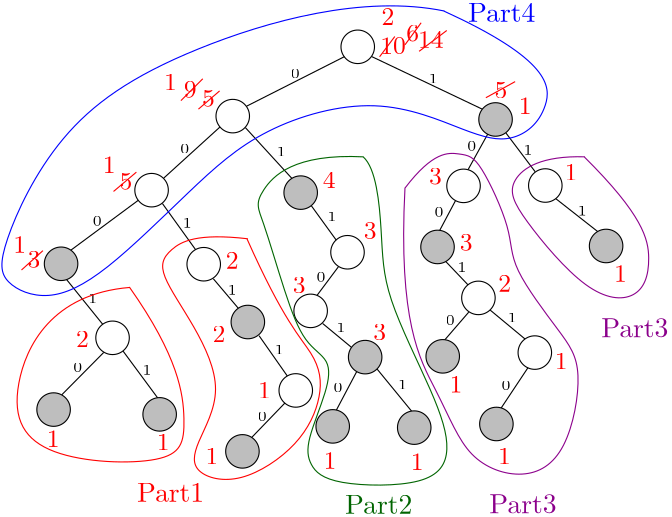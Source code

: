 <?xml version="1.0"?>
<!DOCTYPE ipe SYSTEM "ipe.dtd">
<ipe version="70218" creator="Ipe 7.2.28">
<info created="D:20241101192823" modified="D:20241101194049"/>
<ipestyle name="basic">
<symbol name="arrow/arc(spx)">
<path stroke="sym-stroke" fill="sym-stroke" pen="sym-pen">
0 0 m
-1 0.333 l
-1 -0.333 l
h
</path>
</symbol>
<symbol name="arrow/farc(spx)">
<path stroke="sym-stroke" fill="white" pen="sym-pen">
0 0 m
-1 0.333 l
-1 -0.333 l
h
</path>
</symbol>
<symbol name="arrow/ptarc(spx)">
<path stroke="sym-stroke" fill="sym-stroke" pen="sym-pen">
0 0 m
-1 0.333 l
-0.8 0 l
-1 -0.333 l
h
</path>
</symbol>
<symbol name="arrow/fptarc(spx)">
<path stroke="sym-stroke" fill="white" pen="sym-pen">
0 0 m
-1 0.333 l
-0.8 0 l
-1 -0.333 l
h
</path>
</symbol>
<symbol name="mark/circle(sx)" transformations="translations">
<path fill="sym-stroke">
0.6 0 0 0.6 0 0 e
0.4 0 0 0.4 0 0 e
</path>
</symbol>
<symbol name="mark/disk(sx)" transformations="translations">
<path fill="sym-stroke">
0.6 0 0 0.6 0 0 e
</path>
</symbol>
<symbol name="mark/fdisk(sfx)" transformations="translations">
<group>
<path fill="sym-fill">
0.5 0 0 0.5 0 0 e
</path>
<path fill="sym-stroke" fillrule="eofill">
0.6 0 0 0.6 0 0 e
0.4 0 0 0.4 0 0 e
</path>
</group>
</symbol>
<symbol name="mark/box(sx)" transformations="translations">
<path fill="sym-stroke" fillrule="eofill">
-0.6 -0.6 m
0.6 -0.6 l
0.6 0.6 l
-0.6 0.6 l
h
-0.4 -0.4 m
0.4 -0.4 l
0.4 0.4 l
-0.4 0.4 l
h
</path>
</symbol>
<symbol name="mark/square(sx)" transformations="translations">
<path fill="sym-stroke">
-0.6 -0.6 m
0.6 -0.6 l
0.6 0.6 l
-0.6 0.6 l
h
</path>
</symbol>
<symbol name="mark/fsquare(sfx)" transformations="translations">
<group>
<path fill="sym-fill">
-0.5 -0.5 m
0.5 -0.5 l
0.5 0.5 l
-0.5 0.5 l
h
</path>
<path fill="sym-stroke" fillrule="eofill">
-0.6 -0.6 m
0.6 -0.6 l
0.6 0.6 l
-0.6 0.6 l
h
-0.4 -0.4 m
0.4 -0.4 l
0.4 0.4 l
-0.4 0.4 l
h
</path>
</group>
</symbol>
<symbol name="mark/cross(sx)" transformations="translations">
<group>
<path fill="sym-stroke">
-0.43 -0.57 m
0.57 0.43 l
0.43 0.57 l
-0.57 -0.43 l
h
</path>
<path fill="sym-stroke">
-0.43 0.57 m
0.57 -0.43 l
0.43 -0.57 l
-0.57 0.43 l
h
</path>
</group>
</symbol>
<symbol name="arrow/fnormal(spx)">
<path stroke="sym-stroke" fill="white" pen="sym-pen">
0 0 m
-1 0.333 l
-1 -0.333 l
h
</path>
</symbol>
<symbol name="arrow/pointed(spx)">
<path stroke="sym-stroke" fill="sym-stroke" pen="sym-pen">
0 0 m
-1 0.333 l
-0.8 0 l
-1 -0.333 l
h
</path>
</symbol>
<symbol name="arrow/fpointed(spx)">
<path stroke="sym-stroke" fill="white" pen="sym-pen">
0 0 m
-1 0.333 l
-0.8 0 l
-1 -0.333 l
h
</path>
</symbol>
<symbol name="arrow/linear(spx)">
<path stroke="sym-stroke" pen="sym-pen">
-1 0.333 m
0 0 l
-1 -0.333 l
</path>
</symbol>
<symbol name="arrow/fdouble(spx)">
<path stroke="sym-stroke" fill="white" pen="sym-pen">
0 0 m
-1 0.333 l
-1 -0.333 l
h
-1 0 m
-2 0.333 l
-2 -0.333 l
h
</path>
</symbol>
<symbol name="arrow/double(spx)">
<path stroke="sym-stroke" fill="sym-stroke" pen="sym-pen">
0 0 m
-1 0.333 l
-1 -0.333 l
h
-1 0 m
-2 0.333 l
-2 -0.333 l
h
</path>
</symbol>
<symbol name="arrow/mid-normal(spx)">
<path stroke="sym-stroke" fill="sym-stroke" pen="sym-pen">
0.5 0 m
-0.5 0.333 l
-0.5 -0.333 l
h
</path>
</symbol>
<symbol name="arrow/mid-fnormal(spx)">
<path stroke="sym-stroke" fill="white" pen="sym-pen">
0.5 0 m
-0.5 0.333 l
-0.5 -0.333 l
h
</path>
</symbol>
<symbol name="arrow/mid-pointed(spx)">
<path stroke="sym-stroke" fill="sym-stroke" pen="sym-pen">
0.5 0 m
-0.5 0.333 l
-0.3 0 l
-0.5 -0.333 l
h
</path>
</symbol>
<symbol name="arrow/mid-fpointed(spx)">
<path stroke="sym-stroke" fill="white" pen="sym-pen">
0.5 0 m
-0.5 0.333 l
-0.3 0 l
-0.5 -0.333 l
h
</path>
</symbol>
<symbol name="arrow/mid-double(spx)">
<path stroke="sym-stroke" fill="sym-stroke" pen="sym-pen">
1 0 m
0 0.333 l
0 -0.333 l
h
0 0 m
-1 0.333 l
-1 -0.333 l
h
</path>
</symbol>
<symbol name="arrow/mid-fdouble(spx)">
<path stroke="sym-stroke" fill="white" pen="sym-pen">
1 0 m
0 0.333 l
0 -0.333 l
h
0 0 m
-1 0.333 l
-1 -0.333 l
h
</path>
</symbol>
<anglesize name="22.5 deg" value="22.5"/>
<anglesize name="30 deg" value="30"/>
<anglesize name="45 deg" value="45"/>
<anglesize name="60 deg" value="60"/>
<anglesize name="90 deg" value="90"/>
<arrowsize name="large" value="10"/>
<arrowsize name="small" value="5"/>
<arrowsize name="tiny" value="3"/>
<color name="blue" value="0 0 1"/>
<color name="brown" value="0.647 0.165 0.165"/>
<color name="darkblue" value="0 0 0.545"/>
<color name="darkcyan" value="0 0.545 0.545"/>
<color name="darkgray" value="0.663"/>
<color name="darkgreen" value="0 0.392 0"/>
<color name="darkmagenta" value="0.545 0 0.545"/>
<color name="darkorange" value="1 0.549 0"/>
<color name="darkred" value="0.545 0 0"/>
<color name="gold" value="1 0.843 0"/>
<color name="gray" value="0.745"/>
<color name="green" value="0 1 0"/>
<color name="lightblue" value="0.678 0.847 0.902"/>
<color name="lightcyan" value="0.878 1 1"/>
<color name="lightgray" value="0.827"/>
<color name="lightgreen" value="0.565 0.933 0.565"/>
<color name="lightyellow" value="1 1 0.878"/>
<color name="navy" value="0 0 0.502"/>
<color name="orange" value="1 0.647 0"/>
<color name="pink" value="1 0.753 0.796"/>
<color name="purple" value="0.627 0.125 0.941"/>
<color name="red" value="1 0 0"/>
<color name="seagreen" value="0.18 0.545 0.341"/>
<color name="turquoise" value="0.251 0.878 0.816"/>
<color name="violet" value="0.933 0.51 0.933"/>
<color name="yellow" value="1 1 0"/>
<dashstyle name="dash dot dotted" value="[4 2 1 2 1 2] 0"/>
<dashstyle name="dash dotted" value="[4 2 1 2] 0"/>
<dashstyle name="dashed" value="[4] 0"/>
<dashstyle name="dotted" value="[1 3] 0"/>
<gridsize name="10 pts (~3.5 mm)" value="10"/>
<gridsize name="14 pts (~5 mm)" value="14"/>
<gridsize name="16 pts (~6 mm)" value="16"/>
<gridsize name="20 pts (~7 mm)" value="20"/>
<gridsize name="28 pts (~10 mm)" value="28"/>
<gridsize name="32 pts (~12 mm)" value="32"/>
<gridsize name="4 pts" value="4"/>
<gridsize name="56 pts (~20 mm)" value="56"/>
<gridsize name="8 pts (~3 mm)" value="8"/>
<opacity name="10%" value="0.1"/>
<opacity name="30%" value="0.3"/>
<opacity name="50%" value="0.5"/>
<opacity name="75%" value="0.75"/>
<pen name="fat" value="1.2"/>
<pen name="heavier" value="0.8"/>
<pen name="ultrafat" value="2"/>
<symbolsize name="large" value="5"/>
<symbolsize name="small" value="2"/>
<symbolsize name="tiny" value="1.1"/>
<textsize name="Huge" value="\Huge"/>
<textsize name="LARGE" value="\LARGE"/>
<textsize name="Large" value="\Large"/>
<textsize name="footnote" value="\footnotesize"/>
<textsize name="huge" value="\huge"/>
<textsize name="large" value="\large"/>
<textsize name="script" value="\scriptsize"/>
<textsize name="small" value="\small"/>
<textsize name="tiny" value="\tiny"/>
<textstyle name="center" begin="\begin{center}" end="\end{center}"/>
<textstyle name="item" begin="\begin{itemize}\item{}" end="\end{itemize}"/>
<textstyle name="itemize" begin="\begin{itemize}" end="\end{itemize}"/>
<tiling name="falling" angle="-60" step="4" width="1"/>
<tiling name="rising" angle="30" step="4" width="1"/>
</ipestyle>
<page>
<layer name="alpha"/>
<view layers="alpha" active="alpha"/>
<path layer="alpha" matrix="1 0 0 1 108.552 89.497" stroke="black">
6.03211 0 0 6.03211 237.647 676.186 e
</path>
<path matrix="1 0 0 1 63.553 64.545" stroke="black">
6.03211 0 0 6.03211 237.647 676.186 e
</path>
<path matrix="1 0 0 1 34.3354 37.886" stroke="black">
6.03211 0 0 6.03211 237.647 676.186 e
</path>
<path matrix="1 0 0 1 53.1029 11.228" stroke="black">
6.03211 0 0 6.03211 237.647 676.186 e
</path>
<path matrix="1 0 0 1 65.812 197.647" stroke="black">
275.585 564.493 m
240.396 546.675 l
</path>
<path matrix="1 0 0 1 65.812 197.647" stroke="black">
285.467 564.493 m
325.297 545.551 l
</path>
<path matrix="1 0 0 1 65.812 197.647" stroke="black">
230.776 539.159 m
210.545 520.776 l
</path>
<path matrix="1 0 0 1 65.812 197.647" stroke="black">
239.919 538.964 m
256.746 520.581 l
</path>
<path matrix="1 0 0 1 65.812 197.647" stroke="black">
201.402 512.8 m
177.086 494.806 l
</path>
<path matrix="1 0 0 1 65.812 197.647" stroke="black">
210.059 511.633 m
222.022 495.001 l
</path>
<path matrix="1 0 0 1 20.2863 -15.266" stroke="black">
6.03211 0 0 6.03211 237.647 676.186 e
</path>
<path matrix="1 0 0 1 65.812 197.647" stroke="black">
175.403 484.455 m
188.58 468.134 l
</path>
<path matrix="1 0 0 1 65.812 197.647" stroke="black">
188.955 458.027 m
173.756 442.679 l
</path>
<path matrix="1 0 0 1 65.812 197.647" stroke="black">
195.917 458.476 m
208.42 441.556 l
</path>
<path matrix="1 0 0 1 86.2398 -34.207" stroke="black">
6.03211 0 0 6.03211 237.647 676.186 e
</path>
<path matrix="1 0 0 1 65.812 197.647" stroke="black">
228.387 484.552 m
237.446 473.846 l
</path>
<path matrix="1 0 0 1 65.812 197.647" stroke="black">
244.858 464.038 m
255.04 449.514 l
</path>
<path matrix="1 0 0 1 65.812 197.647" stroke="black">
254.217 439.856 m
242.163 427.353 l
</path>
<path matrix="1 0 0 1 104.869 15.535" stroke="black">
6.03211 0 0 6.03211 237.647 676.186 e
</path>
<path matrix="1 0 0 1 65.812 197.647" stroke="black">
263.689 510.805 m
272.661 498.422 l
</path>
<path matrix="1 0 0 1 91.6014 -5.567" stroke="black">
6.03211 0 0 6.03211 237.647 676.186 e
</path>
<path matrix="1 0 0 1 65.812 197.647" stroke="black">
273.472 488.921 m
265.754 478.585 l
</path>
<path matrix="1 0 0 1 65.812 197.647" stroke="black">
267.726 468.448 m
278.1 459.861 l
</path>
<path matrix="1 0 0 1 65.812 197.647" stroke="black">
280.045 451.171 m
272.548 436.976 l
</path>
<path matrix="1 0 0 1 65.812 197.647" stroke="black">
287.364 452.013 m
299.829 436.798 l
</path>
<path matrix="1 0 0 1 146.637 39.436" stroke="black">
6.03211 0 0 6.03211 237.647 676.186 e
</path>
<path matrix="1 0 0 1 176.079 39.562" stroke="black">
6.03211 0 0 6.03211 237.647 676.186 e
</path>
<path matrix="1 0 0 1 65.812 197.647" stroke="black">
333.761 536.981 m
344.249 523.081 l
</path>
<path matrix="1 0 0 1 65.812 197.647" stroke="black">
351.704 513.351 m
366.994 501.347 l
</path>
<path matrix="1 0 0 1 65.812 197.647" stroke="black">
327.317 536.854 m
320.114 523.839 l
</path>
<path matrix="1 0 0 1 65.812 197.647" stroke="black">
315.544 512.59 m
309.777 501.722 l
</path>
<path matrix="1 0 0 1 151.997 -0.893" stroke="black">
6.03211 0 0 6.03211 237.647 676.186 e
</path>
<path matrix="1 0 0 1 65.812 197.647" stroke="black">
311.913 490.912 m
320.096 482.325 l
</path>
<path matrix="1 0 0 1 172.3 -20.581" stroke="black">
6.03211 0 0 6.03211 237.647 676.186 e
</path>
<path matrix="1 0 0 1 65.812 197.647" stroke="black">
320.341 472.513 m
311.668 462.475 l
</path>
<path matrix="1 0 0 1 65.812 197.647" stroke="black">
328.073 473.249 m
340.582 462.869 l
</path>
<path matrix="1 0 0 1 65.812 197.647" stroke="black">
341.683 452.54 m
331.924 437.857 l
</path>
<text matrix="1 0 0 1 107.972 74.724" transformations="translations" pos="214.032 679.669" stroke="black" type="label" width="3.39" height="3.21" depth="0" valign="baseline" size="tiny">0</text>
<text matrix="1 0 0 1 68.1693 47.61" transformations="translations" pos="214.032 679.669" stroke="black" type="label" width="3.39" height="3.21" depth="0" valign="baseline" size="tiny">0</text>
<text matrix="1 0 0 1 36.6556 21.64" transformations="translations" pos="214.032 679.669" stroke="black" type="label" width="3.39" height="3.21" depth="0" valign="baseline" size="tiny">0</text>
<text matrix="1 0 0 1 29.6629 -31.068" transformations="translations" pos="214.032 679.669" stroke="black" type="label" width="3.39" height="3.21" depth="0" valign="baseline" size="tiny">0</text>
<text matrix="1 0 0 1 117.267 1.466" transformations="translations" pos="214.032 679.669" stroke="black" type="label" width="3.39" height="3.21" depth="0" valign="baseline" size="tiny">0</text>
<text matrix="1 0 0 1 96.088 -48.71" transformations="translations" pos="214.032 679.669" stroke="black" type="label" width="3.39" height="3.21" depth="0" valign="baseline" size="tiny">0</text>
<text matrix="1 0 0 1 123.322 -38.303" transformations="translations" pos="214.032 679.669" stroke="black" type="label" width="3.39" height="3.21" depth="0" valign="baseline" size="tiny">0</text>
<text matrix="1 0 0 1 163.803 -14.099" transformations="translations" pos="214.032 679.669" stroke="black" type="label" width="3.39" height="3.21" depth="0" valign="baseline" size="tiny">0</text>
<text matrix="1 0 0 1 159.699 24.807" transformations="translations" pos="214.032 679.669" stroke="black" type="label" width="3.39" height="3.21" depth="0" valign="baseline" size="tiny">0</text>
<text matrix="1 0 0 1 171.518 48.611" transformations="translations" pos="214.032 679.669" stroke="black" type="label" width="3.39" height="3.21" depth="0" valign="baseline" size="tiny">0</text>
<text matrix="1 0 0 1 183.833 -37.525" transformations="translations" pos="214.032 679.669" stroke="black" type="label" width="3.39" height="3.21" depth="0" valign="baseline" size="tiny">0</text>
<text matrix="1 0 0 1 206.963 87.377" transformations="translations" pos="164.723 665.142" stroke="black" type="label" width="3.39" height="3.21" depth="0" valign="baseline" size="tiny">1</text>
<text matrix="1 0 0 1 241.072 61.709" transformations="translations" pos="164.723 665.142" stroke="black" type="label" width="3.39" height="3.21" depth="0" valign="baseline" size="tiny">1</text>
<text matrix="1 0 0 1 260.615 39.794" transformations="translations" pos="164.723 665.142" stroke="black" type="label" width="3.39" height="3.21" depth="0" valign="baseline" size="tiny">1</text>
<text matrix="1 0 0 1 217.341 19.506" transformations="translations" pos="164.723 665.142" stroke="black" type="label" width="3.39" height="3.21" depth="0" valign="baseline" size="tiny">1</text>
<text matrix="1 0 0 1 235.411 1.31" transformations="translations" pos="164.723 665.142" stroke="black" type="label" width="3.39" height="3.21" depth="0" valign="baseline" size="tiny">1</text>
<text matrix="1 0 0 1 173.747 -2.228" transformations="translations" pos="164.723 665.142" stroke="black" type="label" width="3.39" height="3.21" depth="0" valign="baseline" size="tiny">1</text>
<text matrix="1 0 0 1 195.86 -22.825" transformations="translations" pos="164.723 665.142" stroke="black" type="label" width="3.39" height="3.21" depth="0" valign="baseline" size="tiny">1</text>
<text matrix="1 0 0 1 170.461 37.701" transformations="translations" pos="164.723 665.142" stroke="black" type="label" width="3.39" height="3.21" depth="0" valign="baseline" size="tiny">1</text>
<text matrix="1 0 0 1 152.266 61.078" transformations="translations" pos="164.723 665.142" stroke="black" type="label" width="3.39" height="3.21" depth="0" valign="baseline" size="tiny">1</text>
<text matrix="1 0 0 1 84.3632 8.192" transformations="translations" pos="164.723 665.142" stroke="black" type="label" width="3.39" height="3.21" depth="0" valign="baseline" size="tiny">1</text>
<text matrix="1 0 0 1 103.913 -17.486" transformations="translations" pos="164.723 665.142" stroke="black" type="label" width="3.39" height="3.21" depth="0" valign="baseline" size="tiny">1</text>
<text matrix="1 0 0 1 118.406 35.426" transformations="translations" pos="164.723 665.142" stroke="black" type="label" width="3.39" height="3.21" depth="0" valign="baseline" size="tiny">1</text>
<text matrix="1 0 0 1 134.552 11.305" transformations="translations" pos="164.723 665.142" stroke="black" type="label" width="3.39" height="3.21" depth="0" valign="baseline" size="tiny">1</text>
<text matrix="1 0 0 1 151.476 -10.191" transformations="translations" pos="164.723 665.142" stroke="black" type="label" width="3.39" height="3.21" depth="0" valign="baseline" size="tiny">1</text>
<path matrix="1 0 0 1 -0.9403 -41.098" stroke="black" fill="gray">
6.03211 0 0 6.03211 237.647 676.186 e
</path>
<path matrix="1 0 0 1 37.2426 -42.82" stroke="black" fill="gray">
6.03211 0 0 6.03211 237.647 676.186 e
</path>
<path matrix="1 0 0 1 1.755 11.385" stroke="black" fill="gray">
6.03211 0 0 6.03211 237.647 676.186 e
</path>
<path matrix="1 0 0 1 67.0423 -56.146" stroke="black" fill="gray">
6.03211 0 0 6.03211 237.647 676.186 e
</path>
<path matrix="1 0 0 1 68.9888 -9.578" stroke="black" fill="gray">
6.03211 0 0 6.03211 237.647 676.186 e
</path>
<path matrix="1 0 0 1 99.5426 -47.148" stroke="black" fill="gray">
6.03211 0 0 6.03211 237.647 676.186 e
</path>
<path matrix="1 0 0 1 128.891 -47.597" stroke="black" fill="gray">
6.03211 0 0 6.03211 237.647 676.186 e
</path>
<path matrix="1 0 0 1 111.222 -22.217" stroke="black" fill="gray">
6.03211 0 0 6.03211 237.647 676.186 e
</path>
<path matrix="1 0 0 1 88.0128 37.004" stroke="black" fill="gray">
6.03211 0 0 6.03211 237.647 676.186 e
</path>
<path matrix="1 0 0 1 158.163 63.342" stroke="black" fill="gray">
6.03211 0 0 6.03211 237.647 676.186 e
</path>
<path matrix="1 0 0 1 137.275 17.448" stroke="black" fill="gray">
6.03211 0 0 6.03211 237.647 676.186 e
</path>
<path matrix="1 0 0 1 139.147 -21.933" stroke="black" fill="gray">
6.03211 0 0 6.03211 237.647 676.186 e
</path>
<path matrix="1 0 0 1 158.469 -46.284" stroke="black" fill="gray">
6.03211 0 0 6.03211 237.647 676.186 e
</path>
<path matrix="1 0 0 1 197.965 17.796" stroke="black" fill="gray">
6.03211 0 0 6.03211 237.647 676.186 e
</path>
<text matrix="1 0 0 1 20.2278 -58.01" transformations="translations" pos="214.032 679.669" stroke="red" type="label" width="4.608" height="5.778" depth="0" valign="baseline" size="small">1</text>
<text matrix="1 0 0 1 59.8044 -59.179" transformations="translations" pos="214.032 679.669" stroke="red" type="label" width="4.608" height="5.778" depth="0" valign="baseline" size="small">1</text>
<text matrix="1 0 0 1 30.784 -22.148" transformations="translations" pos="214.032 679.669" stroke="red" type="label" width="4.608" height="5.778" depth="0" valign="baseline" size="small">2</text>
<text matrix="1 0 0 1 13.2648 6.452" transformations="translations" pos="214.032 679.669" stroke="red" type="label" width="4.608" height="5.778" depth="0" valign="baseline" size="small">3</text>
<text matrix="1 0 0 1 46.3566 34.528" transformations="translations" pos="214.032 679.669" stroke="red" type="label" width="4.608" height="5.778" depth="0" valign="baseline" size="small">5</text>
<text matrix="1 0 0 1 40.3671 40.592" transformations="translations" pos="214.032 679.669" stroke="red" type="label" width="4.608" height="5.778" depth="0" valign="baseline" size="small">1</text>
<path matrix="1 0 0 1 65.812 197.647" stroke="red">
200.701 522.923 m
192.465 515.96 l
</path>
<text matrix="1 0 0 1 84.6892 6.078" transformations="translations" pos="214.032 679.669" stroke="red" type="label" width="4.608" height="5.778" depth="0" valign="baseline" size="small">2</text>
<text matrix="1 0 0 1 79.8976 -20.351" transformations="translations" pos="214.032 679.669" stroke="red" type="label" width="4.608" height="5.778" depth="0" valign="baseline" size="small">2</text>
<text matrix="1 0 0 1 96.2189 -40.565" transformations="translations" pos="214.032 679.669" stroke="red" type="label" width="4.608" height="5.778" depth="0" valign="baseline" size="small">1</text>
<text matrix="1 0 0 1 77.3521 -64.299" transformations="translations" pos="214.032 679.669" stroke="red" type="label" width="4.608" height="5.778" depth="0" valign="baseline" size="small">1</text>
<text matrix="1 0 0 1 119.85 -65.868" transformations="translations" pos="214.032 679.669" stroke="red" type="label" width="4.608" height="5.778" depth="0" valign="baseline" size="small">1</text>
<text matrix="1 0 0 1 151.285 -66.331" transformations="translations" pos="214.032 679.669" stroke="red" type="label" width="4.608" height="5.778" depth="0" valign="baseline" size="small">1</text>
<text matrix="1 0 0 1 137.746 -19.637" transformations="translations" pos="214.032 679.669" stroke="red" type="label" width="4.608" height="5.778" depth="0" valign="baseline" size="small">3</text>
<text matrix="1 0 0 1 108.745 -2.734" transformations="translations" pos="214.032 679.669" stroke="red" type="label" width="4.608" height="5.778" depth="0" valign="baseline" size="small">3</text>
<text matrix="1 0 0 1 134.366 16.837" transformations="translations" pos="214.032 679.669" stroke="red" type="label" width="4.608" height="5.778" depth="0" valign="baseline" size="small">3</text>
<text matrix="1 0 0 1 119.598 35.162" transformations="translations" pos="214.032 679.669" stroke="red" type="label" width="4.608" height="5.778" depth="0" valign="baseline" size="small">4</text>
<text matrix="1 0 0 1 76.135 64.409" transformations="translations" pos="214.032 679.669" stroke="red" type="label" width="7.679" height="5.778" depth="0" valign="baseline" size="small">5
</text>
<text matrix="1 0 0 1 69.5624 67.654" transformations="translations" pos="214.032 679.669" stroke="red" type="label" width="4.608" height="5.778" depth="0" valign="baseline" size="small">9</text>
<text matrix="1 0 0 1 62.4218 70.413" transformations="translations" pos="214.032 679.669" stroke="red" type="label" width="4.608" height="5.778" depth="0" valign="baseline" size="small">1</text>
<path matrix="1 0 0 1 65.812 197.647" stroke="red">
223.039 545.603 m
230.659 552.161 l
</path>
<path matrix="1 0 0 1 65.812 197.647" stroke="red">
216.731 548.664 m
224.601 556.533 l
</path>
<text matrix="1 0 0 1 157.851 36.408" transformations="translations" pos="214.032 679.669" stroke="red" type="label" width="4.608" height="5.778" depth="0" valign="baseline" size="small">3</text>
<text matrix="1 0 0 1 168.882 12.567" transformations="translations" pos="214.032 679.669" stroke="red" type="label" width="4.608" height="5.778" depth="0" valign="baseline" size="small">3</text>
<text matrix="1 0 0 1 182.76 -2.2" transformations="translations" pos="214.032 679.669" stroke="red" type="label" width="4.608" height="5.778" depth="0" valign="baseline" size="small">2</text>
<text matrix="1 0 0 1 165.219 -38.468" transformations="translations" pos="214.032 679.669" stroke="red" type="label" width="4.608" height="5.778" depth="0" valign="baseline" size="small">1</text>
<text matrix="1 0 0 1 203.116 -30.106" transformations="translations" pos="214.032 679.669" stroke="red" type="label" width="4.608" height="5.778" depth="0" valign="baseline" size="small">1</text>
<text matrix="1 0 0 1 182.655 -64.267" transformations="translations" pos="214.032 679.669" stroke="red" type="label" width="4.608" height="5.778" depth="0" valign="baseline" size="small">1</text>
<path matrix="1 0 0 1 65.812 197.647" stroke="darkmagenta">
297.367 517.145 m
307.508 530.489
318.539 529.421
323.877 528.176
336.509 500.776
334.73 489.746
354.123 464.125
361.951 453.272
356.08 420.713
340.423 411.461
319.429 418.756
310.711 442.063
294.876 468.929
297.396 517.351 c
</path>
<text matrix="1 0 0 1 62.7549 187.632" transformations="translations" pos="330.81 410.113" stroke="darkmagenta" type="label" width="24.242" height="6.808" depth="0" valign="baseline">Part3</text>
<text matrix="1 0 0 1 10.8234 187.47" transformations="translations" pos="330.81 410.113" stroke="darkgreen" type="label" width="24.242" height="6.808" depth="0" valign="baseline">Part2</text>
<text matrix="1 0 0 1 224.41 1.434" transformations="translations" pos="214.032 679.669" stroke="red" type="label" width="4.608" height="5.778" depth="0" valign="baseline" size="small">1</text>
<text matrix="1 0 0 1 206.618 37.907" transformations="translations" pos="214.032 679.669" stroke="red" type="label" width="4.608" height="5.778" depth="0" valign="baseline" size="small">1</text>
<text matrix="1 0 0 1 190.132 61.821" transformations="translations" pos="214.032 679.669" stroke="red" type="label" width="4.608" height="5.778" depth="0" valign="baseline" size="small">1</text>
<text matrix="1 0 0 1 181.382 67.408" transformations="translations" pos="214.032 679.669" stroke="red" type="label" width="4.608" height="5.778" depth="0" valign="baseline" size="small">5</text>
<path matrix="1 0 0 1 65.812 197.647" stroke="red">
337.05 555.508 m
326.509 549.711 l
</path>
<text matrix="1 0 0 1 140.27 83.431" transformations="translations" pos="214.032 679.669" stroke="red" type="label" width="9.215" height="5.778" depth="0" valign="baseline" size="small">10</text>
<text matrix="1 0 0 1 149.617 87.8844" transformations="translations" pos="214.032 679.669" stroke="red" type="label" width="4.608" height="5.778" depth="0" valign="baseline" size="small">6</text>
<text matrix="1 0 0 1 153.868 85.645" transformations="translations" pos="214.032 679.669" stroke="red" type="label" width="9.215" height="5.778" depth="0" valign="baseline" size="small">14</text>
<text matrix="1 0 0 1 140.691 93.868" transformations="translations" pos="214.032 679.669" stroke="red" type="label" width="4.608" height="5.778" depth="0" valign="baseline" size="small">2</text>
<path matrix="1 0 0 1 65.812 197.647" stroke="red">
288.247 564.441 m
293.728 571.749 l
</path>
<path matrix="1 0 0 1 68.5179 201.151" stroke="red">
294.689 565.258 m
300.506 573.191 l
</path>
<path matrix="1 0 0 1 65.812 197.647" stroke="red">
302.478 566.412 m
312.43 573.912 l
</path>
<text matrix="1 0 0 1 103.019 251.041" transformations="translations" pos="330.81 410.113" stroke="darkmagenta" type="label" width="24.242" height="6.808" depth="0" valign="baseline">Part3</text>
<path stroke="red">
264.133 679.057 m
236.062 676.758
217.183 638.837
230.973 616.512
281.206 614.87
285.146 627.182
281.698 654.104
263.969 679.221 c
</path>
<path stroke="red">
232.863 692.304 m
225.152 685.341 l
</path>
<text matrix="1 0 0 1 8.17403 11.917" transformations="translations" pos="214.032 679.669" stroke="red" type="label" width="4.608" height="5.778" depth="0" valign="baseline" size="small">1</text>
<path stroke="blue">
377.499 778.543 m
348.278 784.617
278.346 765.082
236.65 734.877
216.622 691.374
218.099 680.375
234.187 673.481
254.215 682.838
286.39 714.685
311.014 737.011
353.86 748.83
386.692 734.384
401.63 730.444
416.405 741.607
415.42 761.142
376.794 778.748 c
</path>
<path stroke="red">
306.654 696.571 m
288.269 698.706
276.941 692.467
274.151 684.588
287.612 665.545
298.775 641.578
287.284 622.043
286.299 612.029
303.371 607.433
325.861 622.207
333.905 640.265
332.099 654.875
319.459 667.023
306.268 696.69 c
</path>
<text matrix="1 0 0 1 43.6863 195.136" transformations="translations" pos="223.017 406.762" stroke="red" type="label" width="24.242" height="6.808" depth="0" valign="baseline">Part1</text>
<text matrix="1 0 0 1 162.89 367.965" transformations="translations" pos="223.017 406.762" stroke="blue" type="label" width="24.242" height="6.808" depth="0" valign="baseline">Part4</text>
<path stroke="darkgreen">
348.348 726.067 m
323.182 727.346
308.04 710.925
311.452 706.019
320.196 675.949
327.021 658.248
336.618 653.342
335.551 642.466
327.447 623.272
328.514 615.168
335.765 607.703
373.086 607.277
380.551 619.646
374.366 639.48
355.172 677.442
355.172 697.062
352.826 722.015
348.112 726.109 c
</path>
<path stroke="darkmagenta">
428.019 726.077 m
412.359 726.564
398.645 717.518
404.092 705.554
429.478 675.305
447.374 673.943
452.821 687.56
448.931 705.068
427.63 726.174 c
</path>
</page>
</ipe>
